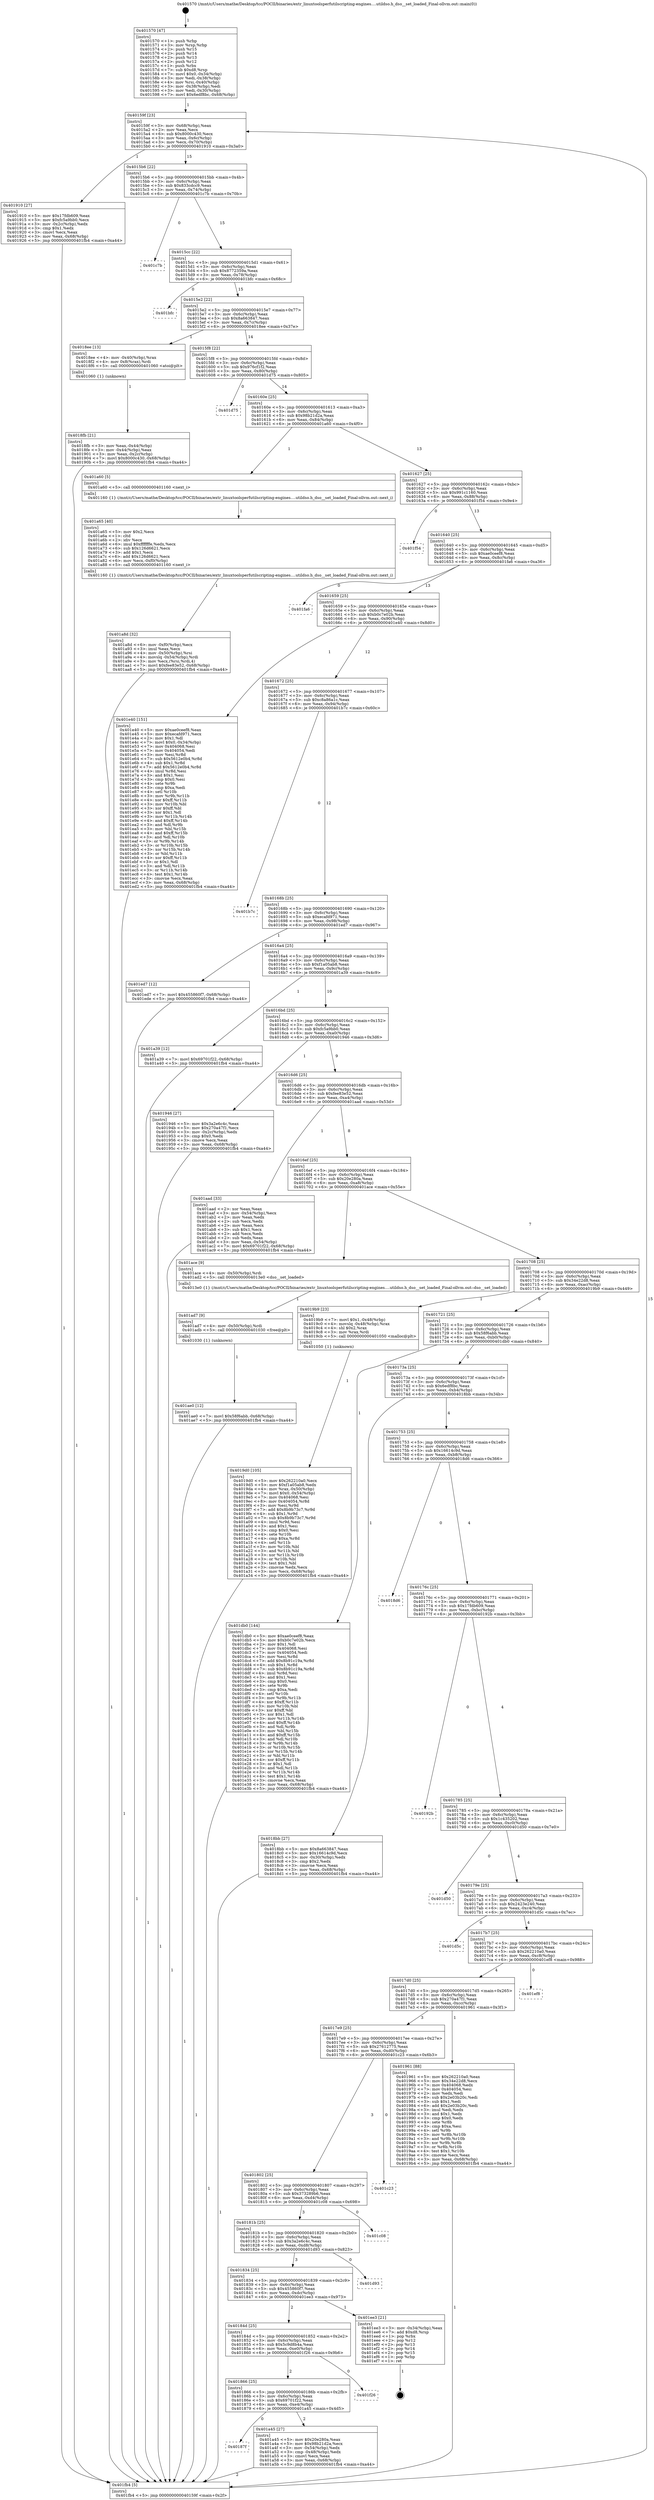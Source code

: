 digraph "0x401570" {
  label = "0x401570 (/mnt/c/Users/mathe/Desktop/tcc/POCII/binaries/extr_linuxtoolsperfutilscripting-engines....utildso.h_dso__set_loaded_Final-ollvm.out::main(0))"
  labelloc = "t"
  node[shape=record]

  Entry [label="",width=0.3,height=0.3,shape=circle,fillcolor=black,style=filled]
  "0x40159f" [label="{
     0x40159f [23]\l
     | [instrs]\l
     &nbsp;&nbsp;0x40159f \<+3\>: mov -0x68(%rbp),%eax\l
     &nbsp;&nbsp;0x4015a2 \<+2\>: mov %eax,%ecx\l
     &nbsp;&nbsp;0x4015a4 \<+6\>: sub $0x8000c430,%ecx\l
     &nbsp;&nbsp;0x4015aa \<+3\>: mov %eax,-0x6c(%rbp)\l
     &nbsp;&nbsp;0x4015ad \<+3\>: mov %ecx,-0x70(%rbp)\l
     &nbsp;&nbsp;0x4015b0 \<+6\>: je 0000000000401910 \<main+0x3a0\>\l
  }"]
  "0x401910" [label="{
     0x401910 [27]\l
     | [instrs]\l
     &nbsp;&nbsp;0x401910 \<+5\>: mov $0x17fdb609,%eax\l
     &nbsp;&nbsp;0x401915 \<+5\>: mov $0xfc5a9bb0,%ecx\l
     &nbsp;&nbsp;0x40191a \<+3\>: mov -0x2c(%rbp),%edx\l
     &nbsp;&nbsp;0x40191d \<+3\>: cmp $0x1,%edx\l
     &nbsp;&nbsp;0x401920 \<+3\>: cmovl %ecx,%eax\l
     &nbsp;&nbsp;0x401923 \<+3\>: mov %eax,-0x68(%rbp)\l
     &nbsp;&nbsp;0x401926 \<+5\>: jmp 0000000000401fb4 \<main+0xa44\>\l
  }"]
  "0x4015b6" [label="{
     0x4015b6 [22]\l
     | [instrs]\l
     &nbsp;&nbsp;0x4015b6 \<+5\>: jmp 00000000004015bb \<main+0x4b\>\l
     &nbsp;&nbsp;0x4015bb \<+3\>: mov -0x6c(%rbp),%eax\l
     &nbsp;&nbsp;0x4015be \<+5\>: sub $0x833cdcc9,%eax\l
     &nbsp;&nbsp;0x4015c3 \<+3\>: mov %eax,-0x74(%rbp)\l
     &nbsp;&nbsp;0x4015c6 \<+6\>: je 0000000000401c7b \<main+0x70b\>\l
  }"]
  Exit [label="",width=0.3,height=0.3,shape=circle,fillcolor=black,style=filled,peripheries=2]
  "0x401c7b" [label="{
     0x401c7b\l
  }", style=dashed]
  "0x4015cc" [label="{
     0x4015cc [22]\l
     | [instrs]\l
     &nbsp;&nbsp;0x4015cc \<+5\>: jmp 00000000004015d1 \<main+0x61\>\l
     &nbsp;&nbsp;0x4015d1 \<+3\>: mov -0x6c(%rbp),%eax\l
     &nbsp;&nbsp;0x4015d4 \<+5\>: sub $0x8772359a,%eax\l
     &nbsp;&nbsp;0x4015d9 \<+3\>: mov %eax,-0x78(%rbp)\l
     &nbsp;&nbsp;0x4015dc \<+6\>: je 0000000000401bfc \<main+0x68c\>\l
  }"]
  "0x401ae0" [label="{
     0x401ae0 [12]\l
     | [instrs]\l
     &nbsp;&nbsp;0x401ae0 \<+7\>: movl $0x58f6abb,-0x68(%rbp)\l
     &nbsp;&nbsp;0x401ae7 \<+5\>: jmp 0000000000401fb4 \<main+0xa44\>\l
  }"]
  "0x401bfc" [label="{
     0x401bfc\l
  }", style=dashed]
  "0x4015e2" [label="{
     0x4015e2 [22]\l
     | [instrs]\l
     &nbsp;&nbsp;0x4015e2 \<+5\>: jmp 00000000004015e7 \<main+0x77\>\l
     &nbsp;&nbsp;0x4015e7 \<+3\>: mov -0x6c(%rbp),%eax\l
     &nbsp;&nbsp;0x4015ea \<+5\>: sub $0x8a663847,%eax\l
     &nbsp;&nbsp;0x4015ef \<+3\>: mov %eax,-0x7c(%rbp)\l
     &nbsp;&nbsp;0x4015f2 \<+6\>: je 00000000004018ee \<main+0x37e\>\l
  }"]
  "0x401ad7" [label="{
     0x401ad7 [9]\l
     | [instrs]\l
     &nbsp;&nbsp;0x401ad7 \<+4\>: mov -0x50(%rbp),%rdi\l
     &nbsp;&nbsp;0x401adb \<+5\>: call 0000000000401030 \<free@plt\>\l
     | [calls]\l
     &nbsp;&nbsp;0x401030 \{1\} (unknown)\l
  }"]
  "0x4018ee" [label="{
     0x4018ee [13]\l
     | [instrs]\l
     &nbsp;&nbsp;0x4018ee \<+4\>: mov -0x40(%rbp),%rax\l
     &nbsp;&nbsp;0x4018f2 \<+4\>: mov 0x8(%rax),%rdi\l
     &nbsp;&nbsp;0x4018f6 \<+5\>: call 0000000000401060 \<atoi@plt\>\l
     | [calls]\l
     &nbsp;&nbsp;0x401060 \{1\} (unknown)\l
  }"]
  "0x4015f8" [label="{
     0x4015f8 [22]\l
     | [instrs]\l
     &nbsp;&nbsp;0x4015f8 \<+5\>: jmp 00000000004015fd \<main+0x8d\>\l
     &nbsp;&nbsp;0x4015fd \<+3\>: mov -0x6c(%rbp),%eax\l
     &nbsp;&nbsp;0x401600 \<+5\>: sub $0x976cf1f2,%eax\l
     &nbsp;&nbsp;0x401605 \<+3\>: mov %eax,-0x80(%rbp)\l
     &nbsp;&nbsp;0x401608 \<+6\>: je 0000000000401d75 \<main+0x805\>\l
  }"]
  "0x401a8d" [label="{
     0x401a8d [32]\l
     | [instrs]\l
     &nbsp;&nbsp;0x401a8d \<+6\>: mov -0xf0(%rbp),%ecx\l
     &nbsp;&nbsp;0x401a93 \<+3\>: imul %eax,%ecx\l
     &nbsp;&nbsp;0x401a96 \<+4\>: mov -0x50(%rbp),%rsi\l
     &nbsp;&nbsp;0x401a9a \<+4\>: movslq -0x54(%rbp),%rdi\l
     &nbsp;&nbsp;0x401a9e \<+3\>: mov %ecx,(%rsi,%rdi,4)\l
     &nbsp;&nbsp;0x401aa1 \<+7\>: movl $0xfee83e52,-0x68(%rbp)\l
     &nbsp;&nbsp;0x401aa8 \<+5\>: jmp 0000000000401fb4 \<main+0xa44\>\l
  }"]
  "0x401d75" [label="{
     0x401d75\l
  }", style=dashed]
  "0x40160e" [label="{
     0x40160e [25]\l
     | [instrs]\l
     &nbsp;&nbsp;0x40160e \<+5\>: jmp 0000000000401613 \<main+0xa3\>\l
     &nbsp;&nbsp;0x401613 \<+3\>: mov -0x6c(%rbp),%eax\l
     &nbsp;&nbsp;0x401616 \<+5\>: sub $0x98b21d2a,%eax\l
     &nbsp;&nbsp;0x40161b \<+6\>: mov %eax,-0x84(%rbp)\l
     &nbsp;&nbsp;0x401621 \<+6\>: je 0000000000401a60 \<main+0x4f0\>\l
  }"]
  "0x401a65" [label="{
     0x401a65 [40]\l
     | [instrs]\l
     &nbsp;&nbsp;0x401a65 \<+5\>: mov $0x2,%ecx\l
     &nbsp;&nbsp;0x401a6a \<+1\>: cltd\l
     &nbsp;&nbsp;0x401a6b \<+2\>: idiv %ecx\l
     &nbsp;&nbsp;0x401a6d \<+6\>: imul $0xfffffffe,%edx,%ecx\l
     &nbsp;&nbsp;0x401a73 \<+6\>: sub $0x126d6621,%ecx\l
     &nbsp;&nbsp;0x401a79 \<+3\>: add $0x1,%ecx\l
     &nbsp;&nbsp;0x401a7c \<+6\>: add $0x126d6621,%ecx\l
     &nbsp;&nbsp;0x401a82 \<+6\>: mov %ecx,-0xf0(%rbp)\l
     &nbsp;&nbsp;0x401a88 \<+5\>: call 0000000000401160 \<next_i\>\l
     | [calls]\l
     &nbsp;&nbsp;0x401160 \{1\} (/mnt/c/Users/mathe/Desktop/tcc/POCII/binaries/extr_linuxtoolsperfutilscripting-engines....utildso.h_dso__set_loaded_Final-ollvm.out::next_i)\l
  }"]
  "0x401a60" [label="{
     0x401a60 [5]\l
     | [instrs]\l
     &nbsp;&nbsp;0x401a60 \<+5\>: call 0000000000401160 \<next_i\>\l
     | [calls]\l
     &nbsp;&nbsp;0x401160 \{1\} (/mnt/c/Users/mathe/Desktop/tcc/POCII/binaries/extr_linuxtoolsperfutilscripting-engines....utildso.h_dso__set_loaded_Final-ollvm.out::next_i)\l
  }"]
  "0x401627" [label="{
     0x401627 [25]\l
     | [instrs]\l
     &nbsp;&nbsp;0x401627 \<+5\>: jmp 000000000040162c \<main+0xbc\>\l
     &nbsp;&nbsp;0x40162c \<+3\>: mov -0x6c(%rbp),%eax\l
     &nbsp;&nbsp;0x40162f \<+5\>: sub $0x991c1160,%eax\l
     &nbsp;&nbsp;0x401634 \<+6\>: mov %eax,-0x88(%rbp)\l
     &nbsp;&nbsp;0x40163a \<+6\>: je 0000000000401f54 \<main+0x9e4\>\l
  }"]
  "0x40187f" [label="{
     0x40187f\l
  }", style=dashed]
  "0x401f54" [label="{
     0x401f54\l
  }", style=dashed]
  "0x401640" [label="{
     0x401640 [25]\l
     | [instrs]\l
     &nbsp;&nbsp;0x401640 \<+5\>: jmp 0000000000401645 \<main+0xd5\>\l
     &nbsp;&nbsp;0x401645 \<+3\>: mov -0x6c(%rbp),%eax\l
     &nbsp;&nbsp;0x401648 \<+5\>: sub $0xae0ceef8,%eax\l
     &nbsp;&nbsp;0x40164d \<+6\>: mov %eax,-0x8c(%rbp)\l
     &nbsp;&nbsp;0x401653 \<+6\>: je 0000000000401fa6 \<main+0xa36\>\l
  }"]
  "0x401a45" [label="{
     0x401a45 [27]\l
     | [instrs]\l
     &nbsp;&nbsp;0x401a45 \<+5\>: mov $0x20e280a,%eax\l
     &nbsp;&nbsp;0x401a4a \<+5\>: mov $0x98b21d2a,%ecx\l
     &nbsp;&nbsp;0x401a4f \<+3\>: mov -0x54(%rbp),%edx\l
     &nbsp;&nbsp;0x401a52 \<+3\>: cmp -0x48(%rbp),%edx\l
     &nbsp;&nbsp;0x401a55 \<+3\>: cmovl %ecx,%eax\l
     &nbsp;&nbsp;0x401a58 \<+3\>: mov %eax,-0x68(%rbp)\l
     &nbsp;&nbsp;0x401a5b \<+5\>: jmp 0000000000401fb4 \<main+0xa44\>\l
  }"]
  "0x401fa6" [label="{
     0x401fa6\l
  }", style=dashed]
  "0x401659" [label="{
     0x401659 [25]\l
     | [instrs]\l
     &nbsp;&nbsp;0x401659 \<+5\>: jmp 000000000040165e \<main+0xee\>\l
     &nbsp;&nbsp;0x40165e \<+3\>: mov -0x6c(%rbp),%eax\l
     &nbsp;&nbsp;0x401661 \<+5\>: sub $0xb0c7e02b,%eax\l
     &nbsp;&nbsp;0x401666 \<+6\>: mov %eax,-0x90(%rbp)\l
     &nbsp;&nbsp;0x40166c \<+6\>: je 0000000000401e40 \<main+0x8d0\>\l
  }"]
  "0x401866" [label="{
     0x401866 [25]\l
     | [instrs]\l
     &nbsp;&nbsp;0x401866 \<+5\>: jmp 000000000040186b \<main+0x2fb\>\l
     &nbsp;&nbsp;0x40186b \<+3\>: mov -0x6c(%rbp),%eax\l
     &nbsp;&nbsp;0x40186e \<+5\>: sub $0x69701f22,%eax\l
     &nbsp;&nbsp;0x401873 \<+6\>: mov %eax,-0xe4(%rbp)\l
     &nbsp;&nbsp;0x401879 \<+6\>: je 0000000000401a45 \<main+0x4d5\>\l
  }"]
  "0x401e40" [label="{
     0x401e40 [151]\l
     | [instrs]\l
     &nbsp;&nbsp;0x401e40 \<+5\>: mov $0xae0ceef8,%eax\l
     &nbsp;&nbsp;0x401e45 \<+5\>: mov $0xecafd971,%ecx\l
     &nbsp;&nbsp;0x401e4a \<+2\>: mov $0x1,%dl\l
     &nbsp;&nbsp;0x401e4c \<+7\>: movl $0x0,-0x34(%rbp)\l
     &nbsp;&nbsp;0x401e53 \<+7\>: mov 0x404068,%esi\l
     &nbsp;&nbsp;0x401e5a \<+7\>: mov 0x404054,%edi\l
     &nbsp;&nbsp;0x401e61 \<+3\>: mov %esi,%r8d\l
     &nbsp;&nbsp;0x401e64 \<+7\>: sub $0x5612e0b4,%r8d\l
     &nbsp;&nbsp;0x401e6b \<+4\>: sub $0x1,%r8d\l
     &nbsp;&nbsp;0x401e6f \<+7\>: add $0x5612e0b4,%r8d\l
     &nbsp;&nbsp;0x401e76 \<+4\>: imul %r8d,%esi\l
     &nbsp;&nbsp;0x401e7a \<+3\>: and $0x1,%esi\l
     &nbsp;&nbsp;0x401e7d \<+3\>: cmp $0x0,%esi\l
     &nbsp;&nbsp;0x401e80 \<+4\>: sete %r9b\l
     &nbsp;&nbsp;0x401e84 \<+3\>: cmp $0xa,%edi\l
     &nbsp;&nbsp;0x401e87 \<+4\>: setl %r10b\l
     &nbsp;&nbsp;0x401e8b \<+3\>: mov %r9b,%r11b\l
     &nbsp;&nbsp;0x401e8e \<+4\>: xor $0xff,%r11b\l
     &nbsp;&nbsp;0x401e92 \<+3\>: mov %r10b,%bl\l
     &nbsp;&nbsp;0x401e95 \<+3\>: xor $0xff,%bl\l
     &nbsp;&nbsp;0x401e98 \<+3\>: xor $0x1,%dl\l
     &nbsp;&nbsp;0x401e9b \<+3\>: mov %r11b,%r14b\l
     &nbsp;&nbsp;0x401e9e \<+4\>: and $0xff,%r14b\l
     &nbsp;&nbsp;0x401ea2 \<+3\>: and %dl,%r9b\l
     &nbsp;&nbsp;0x401ea5 \<+3\>: mov %bl,%r15b\l
     &nbsp;&nbsp;0x401ea8 \<+4\>: and $0xff,%r15b\l
     &nbsp;&nbsp;0x401eac \<+3\>: and %dl,%r10b\l
     &nbsp;&nbsp;0x401eaf \<+3\>: or %r9b,%r14b\l
     &nbsp;&nbsp;0x401eb2 \<+3\>: or %r10b,%r15b\l
     &nbsp;&nbsp;0x401eb5 \<+3\>: xor %r15b,%r14b\l
     &nbsp;&nbsp;0x401eb8 \<+3\>: or %bl,%r11b\l
     &nbsp;&nbsp;0x401ebb \<+4\>: xor $0xff,%r11b\l
     &nbsp;&nbsp;0x401ebf \<+3\>: or $0x1,%dl\l
     &nbsp;&nbsp;0x401ec2 \<+3\>: and %dl,%r11b\l
     &nbsp;&nbsp;0x401ec5 \<+3\>: or %r11b,%r14b\l
     &nbsp;&nbsp;0x401ec8 \<+4\>: test $0x1,%r14b\l
     &nbsp;&nbsp;0x401ecc \<+3\>: cmovne %ecx,%eax\l
     &nbsp;&nbsp;0x401ecf \<+3\>: mov %eax,-0x68(%rbp)\l
     &nbsp;&nbsp;0x401ed2 \<+5\>: jmp 0000000000401fb4 \<main+0xa44\>\l
  }"]
  "0x401672" [label="{
     0x401672 [25]\l
     | [instrs]\l
     &nbsp;&nbsp;0x401672 \<+5\>: jmp 0000000000401677 \<main+0x107\>\l
     &nbsp;&nbsp;0x401677 \<+3\>: mov -0x6c(%rbp),%eax\l
     &nbsp;&nbsp;0x40167a \<+5\>: sub $0xc8a86a1c,%eax\l
     &nbsp;&nbsp;0x40167f \<+6\>: mov %eax,-0x94(%rbp)\l
     &nbsp;&nbsp;0x401685 \<+6\>: je 0000000000401b7c \<main+0x60c\>\l
  }"]
  "0x401f26" [label="{
     0x401f26\l
  }", style=dashed]
  "0x401b7c" [label="{
     0x401b7c\l
  }", style=dashed]
  "0x40168b" [label="{
     0x40168b [25]\l
     | [instrs]\l
     &nbsp;&nbsp;0x40168b \<+5\>: jmp 0000000000401690 \<main+0x120\>\l
     &nbsp;&nbsp;0x401690 \<+3\>: mov -0x6c(%rbp),%eax\l
     &nbsp;&nbsp;0x401693 \<+5\>: sub $0xecafd971,%eax\l
     &nbsp;&nbsp;0x401698 \<+6\>: mov %eax,-0x98(%rbp)\l
     &nbsp;&nbsp;0x40169e \<+6\>: je 0000000000401ed7 \<main+0x967\>\l
  }"]
  "0x40184d" [label="{
     0x40184d [25]\l
     | [instrs]\l
     &nbsp;&nbsp;0x40184d \<+5\>: jmp 0000000000401852 \<main+0x2e2\>\l
     &nbsp;&nbsp;0x401852 \<+3\>: mov -0x6c(%rbp),%eax\l
     &nbsp;&nbsp;0x401855 \<+5\>: sub $0x5c9d8b4a,%eax\l
     &nbsp;&nbsp;0x40185a \<+6\>: mov %eax,-0xe0(%rbp)\l
     &nbsp;&nbsp;0x401860 \<+6\>: je 0000000000401f26 \<main+0x9b6\>\l
  }"]
  "0x401ed7" [label="{
     0x401ed7 [12]\l
     | [instrs]\l
     &nbsp;&nbsp;0x401ed7 \<+7\>: movl $0x455860f7,-0x68(%rbp)\l
     &nbsp;&nbsp;0x401ede \<+5\>: jmp 0000000000401fb4 \<main+0xa44\>\l
  }"]
  "0x4016a4" [label="{
     0x4016a4 [25]\l
     | [instrs]\l
     &nbsp;&nbsp;0x4016a4 \<+5\>: jmp 00000000004016a9 \<main+0x139\>\l
     &nbsp;&nbsp;0x4016a9 \<+3\>: mov -0x6c(%rbp),%eax\l
     &nbsp;&nbsp;0x4016ac \<+5\>: sub $0xf1a05ab8,%eax\l
     &nbsp;&nbsp;0x4016b1 \<+6\>: mov %eax,-0x9c(%rbp)\l
     &nbsp;&nbsp;0x4016b7 \<+6\>: je 0000000000401a39 \<main+0x4c9\>\l
  }"]
  "0x401ee3" [label="{
     0x401ee3 [21]\l
     | [instrs]\l
     &nbsp;&nbsp;0x401ee3 \<+3\>: mov -0x34(%rbp),%eax\l
     &nbsp;&nbsp;0x401ee6 \<+7\>: add $0xd8,%rsp\l
     &nbsp;&nbsp;0x401eed \<+1\>: pop %rbx\l
     &nbsp;&nbsp;0x401eee \<+2\>: pop %r12\l
     &nbsp;&nbsp;0x401ef0 \<+2\>: pop %r13\l
     &nbsp;&nbsp;0x401ef2 \<+2\>: pop %r14\l
     &nbsp;&nbsp;0x401ef4 \<+2\>: pop %r15\l
     &nbsp;&nbsp;0x401ef6 \<+1\>: pop %rbp\l
     &nbsp;&nbsp;0x401ef7 \<+1\>: ret\l
  }"]
  "0x401a39" [label="{
     0x401a39 [12]\l
     | [instrs]\l
     &nbsp;&nbsp;0x401a39 \<+7\>: movl $0x69701f22,-0x68(%rbp)\l
     &nbsp;&nbsp;0x401a40 \<+5\>: jmp 0000000000401fb4 \<main+0xa44\>\l
  }"]
  "0x4016bd" [label="{
     0x4016bd [25]\l
     | [instrs]\l
     &nbsp;&nbsp;0x4016bd \<+5\>: jmp 00000000004016c2 \<main+0x152\>\l
     &nbsp;&nbsp;0x4016c2 \<+3\>: mov -0x6c(%rbp),%eax\l
     &nbsp;&nbsp;0x4016c5 \<+5\>: sub $0xfc5a9bb0,%eax\l
     &nbsp;&nbsp;0x4016ca \<+6\>: mov %eax,-0xa0(%rbp)\l
     &nbsp;&nbsp;0x4016d0 \<+6\>: je 0000000000401946 \<main+0x3d6\>\l
  }"]
  "0x401834" [label="{
     0x401834 [25]\l
     | [instrs]\l
     &nbsp;&nbsp;0x401834 \<+5\>: jmp 0000000000401839 \<main+0x2c9\>\l
     &nbsp;&nbsp;0x401839 \<+3\>: mov -0x6c(%rbp),%eax\l
     &nbsp;&nbsp;0x40183c \<+5\>: sub $0x455860f7,%eax\l
     &nbsp;&nbsp;0x401841 \<+6\>: mov %eax,-0xdc(%rbp)\l
     &nbsp;&nbsp;0x401847 \<+6\>: je 0000000000401ee3 \<main+0x973\>\l
  }"]
  "0x401946" [label="{
     0x401946 [27]\l
     | [instrs]\l
     &nbsp;&nbsp;0x401946 \<+5\>: mov $0x3a2e6c4c,%eax\l
     &nbsp;&nbsp;0x40194b \<+5\>: mov $0x270a47f1,%ecx\l
     &nbsp;&nbsp;0x401950 \<+3\>: mov -0x2c(%rbp),%edx\l
     &nbsp;&nbsp;0x401953 \<+3\>: cmp $0x0,%edx\l
     &nbsp;&nbsp;0x401956 \<+3\>: cmove %ecx,%eax\l
     &nbsp;&nbsp;0x401959 \<+3\>: mov %eax,-0x68(%rbp)\l
     &nbsp;&nbsp;0x40195c \<+5\>: jmp 0000000000401fb4 \<main+0xa44\>\l
  }"]
  "0x4016d6" [label="{
     0x4016d6 [25]\l
     | [instrs]\l
     &nbsp;&nbsp;0x4016d6 \<+5\>: jmp 00000000004016db \<main+0x16b\>\l
     &nbsp;&nbsp;0x4016db \<+3\>: mov -0x6c(%rbp),%eax\l
     &nbsp;&nbsp;0x4016de \<+5\>: sub $0xfee83e52,%eax\l
     &nbsp;&nbsp;0x4016e3 \<+6\>: mov %eax,-0xa4(%rbp)\l
     &nbsp;&nbsp;0x4016e9 \<+6\>: je 0000000000401aad \<main+0x53d\>\l
  }"]
  "0x401d93" [label="{
     0x401d93\l
  }", style=dashed]
  "0x401aad" [label="{
     0x401aad [33]\l
     | [instrs]\l
     &nbsp;&nbsp;0x401aad \<+2\>: xor %eax,%eax\l
     &nbsp;&nbsp;0x401aaf \<+3\>: mov -0x54(%rbp),%ecx\l
     &nbsp;&nbsp;0x401ab2 \<+2\>: mov %eax,%edx\l
     &nbsp;&nbsp;0x401ab4 \<+2\>: sub %ecx,%edx\l
     &nbsp;&nbsp;0x401ab6 \<+2\>: mov %eax,%ecx\l
     &nbsp;&nbsp;0x401ab8 \<+3\>: sub $0x1,%ecx\l
     &nbsp;&nbsp;0x401abb \<+2\>: add %ecx,%edx\l
     &nbsp;&nbsp;0x401abd \<+2\>: sub %edx,%eax\l
     &nbsp;&nbsp;0x401abf \<+3\>: mov %eax,-0x54(%rbp)\l
     &nbsp;&nbsp;0x401ac2 \<+7\>: movl $0x69701f22,-0x68(%rbp)\l
     &nbsp;&nbsp;0x401ac9 \<+5\>: jmp 0000000000401fb4 \<main+0xa44\>\l
  }"]
  "0x4016ef" [label="{
     0x4016ef [25]\l
     | [instrs]\l
     &nbsp;&nbsp;0x4016ef \<+5\>: jmp 00000000004016f4 \<main+0x184\>\l
     &nbsp;&nbsp;0x4016f4 \<+3\>: mov -0x6c(%rbp),%eax\l
     &nbsp;&nbsp;0x4016f7 \<+5\>: sub $0x20e280a,%eax\l
     &nbsp;&nbsp;0x4016fc \<+6\>: mov %eax,-0xa8(%rbp)\l
     &nbsp;&nbsp;0x401702 \<+6\>: je 0000000000401ace \<main+0x55e\>\l
  }"]
  "0x40181b" [label="{
     0x40181b [25]\l
     | [instrs]\l
     &nbsp;&nbsp;0x40181b \<+5\>: jmp 0000000000401820 \<main+0x2b0\>\l
     &nbsp;&nbsp;0x401820 \<+3\>: mov -0x6c(%rbp),%eax\l
     &nbsp;&nbsp;0x401823 \<+5\>: sub $0x3a2e6c4c,%eax\l
     &nbsp;&nbsp;0x401828 \<+6\>: mov %eax,-0xd8(%rbp)\l
     &nbsp;&nbsp;0x40182e \<+6\>: je 0000000000401d93 \<main+0x823\>\l
  }"]
  "0x401ace" [label="{
     0x401ace [9]\l
     | [instrs]\l
     &nbsp;&nbsp;0x401ace \<+4\>: mov -0x50(%rbp),%rdi\l
     &nbsp;&nbsp;0x401ad2 \<+5\>: call 00000000004013e0 \<dso__set_loaded\>\l
     | [calls]\l
     &nbsp;&nbsp;0x4013e0 \{1\} (/mnt/c/Users/mathe/Desktop/tcc/POCII/binaries/extr_linuxtoolsperfutilscripting-engines....utildso.h_dso__set_loaded_Final-ollvm.out::dso__set_loaded)\l
  }"]
  "0x401708" [label="{
     0x401708 [25]\l
     | [instrs]\l
     &nbsp;&nbsp;0x401708 \<+5\>: jmp 000000000040170d \<main+0x19d\>\l
     &nbsp;&nbsp;0x40170d \<+3\>: mov -0x6c(%rbp),%eax\l
     &nbsp;&nbsp;0x401710 \<+5\>: sub $0x34e22d8,%eax\l
     &nbsp;&nbsp;0x401715 \<+6\>: mov %eax,-0xac(%rbp)\l
     &nbsp;&nbsp;0x40171b \<+6\>: je 00000000004019b9 \<main+0x449\>\l
  }"]
  "0x401c08" [label="{
     0x401c08\l
  }", style=dashed]
  "0x4019b9" [label="{
     0x4019b9 [23]\l
     | [instrs]\l
     &nbsp;&nbsp;0x4019b9 \<+7\>: movl $0x1,-0x48(%rbp)\l
     &nbsp;&nbsp;0x4019c0 \<+4\>: movslq -0x48(%rbp),%rax\l
     &nbsp;&nbsp;0x4019c4 \<+4\>: shl $0x2,%rax\l
     &nbsp;&nbsp;0x4019c8 \<+3\>: mov %rax,%rdi\l
     &nbsp;&nbsp;0x4019cb \<+5\>: call 0000000000401050 \<malloc@plt\>\l
     | [calls]\l
     &nbsp;&nbsp;0x401050 \{1\} (unknown)\l
  }"]
  "0x401721" [label="{
     0x401721 [25]\l
     | [instrs]\l
     &nbsp;&nbsp;0x401721 \<+5\>: jmp 0000000000401726 \<main+0x1b6\>\l
     &nbsp;&nbsp;0x401726 \<+3\>: mov -0x6c(%rbp),%eax\l
     &nbsp;&nbsp;0x401729 \<+5\>: sub $0x58f6abb,%eax\l
     &nbsp;&nbsp;0x40172e \<+6\>: mov %eax,-0xb0(%rbp)\l
     &nbsp;&nbsp;0x401734 \<+6\>: je 0000000000401db0 \<main+0x840\>\l
  }"]
  "0x401802" [label="{
     0x401802 [25]\l
     | [instrs]\l
     &nbsp;&nbsp;0x401802 \<+5\>: jmp 0000000000401807 \<main+0x297\>\l
     &nbsp;&nbsp;0x401807 \<+3\>: mov -0x6c(%rbp),%eax\l
     &nbsp;&nbsp;0x40180a \<+5\>: sub $0x373289b6,%eax\l
     &nbsp;&nbsp;0x40180f \<+6\>: mov %eax,-0xd4(%rbp)\l
     &nbsp;&nbsp;0x401815 \<+6\>: je 0000000000401c08 \<main+0x698\>\l
  }"]
  "0x401db0" [label="{
     0x401db0 [144]\l
     | [instrs]\l
     &nbsp;&nbsp;0x401db0 \<+5\>: mov $0xae0ceef8,%eax\l
     &nbsp;&nbsp;0x401db5 \<+5\>: mov $0xb0c7e02b,%ecx\l
     &nbsp;&nbsp;0x401dba \<+2\>: mov $0x1,%dl\l
     &nbsp;&nbsp;0x401dbc \<+7\>: mov 0x404068,%esi\l
     &nbsp;&nbsp;0x401dc3 \<+7\>: mov 0x404054,%edi\l
     &nbsp;&nbsp;0x401dca \<+3\>: mov %esi,%r8d\l
     &nbsp;&nbsp;0x401dcd \<+7\>: add $0x8b91c19a,%r8d\l
     &nbsp;&nbsp;0x401dd4 \<+4\>: sub $0x1,%r8d\l
     &nbsp;&nbsp;0x401dd8 \<+7\>: sub $0x8b91c19a,%r8d\l
     &nbsp;&nbsp;0x401ddf \<+4\>: imul %r8d,%esi\l
     &nbsp;&nbsp;0x401de3 \<+3\>: and $0x1,%esi\l
     &nbsp;&nbsp;0x401de6 \<+3\>: cmp $0x0,%esi\l
     &nbsp;&nbsp;0x401de9 \<+4\>: sete %r9b\l
     &nbsp;&nbsp;0x401ded \<+3\>: cmp $0xa,%edi\l
     &nbsp;&nbsp;0x401df0 \<+4\>: setl %r10b\l
     &nbsp;&nbsp;0x401df4 \<+3\>: mov %r9b,%r11b\l
     &nbsp;&nbsp;0x401df7 \<+4\>: xor $0xff,%r11b\l
     &nbsp;&nbsp;0x401dfb \<+3\>: mov %r10b,%bl\l
     &nbsp;&nbsp;0x401dfe \<+3\>: xor $0xff,%bl\l
     &nbsp;&nbsp;0x401e01 \<+3\>: xor $0x1,%dl\l
     &nbsp;&nbsp;0x401e04 \<+3\>: mov %r11b,%r14b\l
     &nbsp;&nbsp;0x401e07 \<+4\>: and $0xff,%r14b\l
     &nbsp;&nbsp;0x401e0b \<+3\>: and %dl,%r9b\l
     &nbsp;&nbsp;0x401e0e \<+3\>: mov %bl,%r15b\l
     &nbsp;&nbsp;0x401e11 \<+4\>: and $0xff,%r15b\l
     &nbsp;&nbsp;0x401e15 \<+3\>: and %dl,%r10b\l
     &nbsp;&nbsp;0x401e18 \<+3\>: or %r9b,%r14b\l
     &nbsp;&nbsp;0x401e1b \<+3\>: or %r10b,%r15b\l
     &nbsp;&nbsp;0x401e1e \<+3\>: xor %r15b,%r14b\l
     &nbsp;&nbsp;0x401e21 \<+3\>: or %bl,%r11b\l
     &nbsp;&nbsp;0x401e24 \<+4\>: xor $0xff,%r11b\l
     &nbsp;&nbsp;0x401e28 \<+3\>: or $0x1,%dl\l
     &nbsp;&nbsp;0x401e2b \<+3\>: and %dl,%r11b\l
     &nbsp;&nbsp;0x401e2e \<+3\>: or %r11b,%r14b\l
     &nbsp;&nbsp;0x401e31 \<+4\>: test $0x1,%r14b\l
     &nbsp;&nbsp;0x401e35 \<+3\>: cmovne %ecx,%eax\l
     &nbsp;&nbsp;0x401e38 \<+3\>: mov %eax,-0x68(%rbp)\l
     &nbsp;&nbsp;0x401e3b \<+5\>: jmp 0000000000401fb4 \<main+0xa44\>\l
  }"]
  "0x40173a" [label="{
     0x40173a [25]\l
     | [instrs]\l
     &nbsp;&nbsp;0x40173a \<+5\>: jmp 000000000040173f \<main+0x1cf\>\l
     &nbsp;&nbsp;0x40173f \<+3\>: mov -0x6c(%rbp),%eax\l
     &nbsp;&nbsp;0x401742 \<+5\>: sub $0x6edf8bc,%eax\l
     &nbsp;&nbsp;0x401747 \<+6\>: mov %eax,-0xb4(%rbp)\l
     &nbsp;&nbsp;0x40174d \<+6\>: je 00000000004018bb \<main+0x34b\>\l
  }"]
  "0x401c23" [label="{
     0x401c23\l
  }", style=dashed]
  "0x4018bb" [label="{
     0x4018bb [27]\l
     | [instrs]\l
     &nbsp;&nbsp;0x4018bb \<+5\>: mov $0x8a663847,%eax\l
     &nbsp;&nbsp;0x4018c0 \<+5\>: mov $0x16614c9d,%ecx\l
     &nbsp;&nbsp;0x4018c5 \<+3\>: mov -0x30(%rbp),%edx\l
     &nbsp;&nbsp;0x4018c8 \<+3\>: cmp $0x2,%edx\l
     &nbsp;&nbsp;0x4018cb \<+3\>: cmovne %ecx,%eax\l
     &nbsp;&nbsp;0x4018ce \<+3\>: mov %eax,-0x68(%rbp)\l
     &nbsp;&nbsp;0x4018d1 \<+5\>: jmp 0000000000401fb4 \<main+0xa44\>\l
  }"]
  "0x401753" [label="{
     0x401753 [25]\l
     | [instrs]\l
     &nbsp;&nbsp;0x401753 \<+5\>: jmp 0000000000401758 \<main+0x1e8\>\l
     &nbsp;&nbsp;0x401758 \<+3\>: mov -0x6c(%rbp),%eax\l
     &nbsp;&nbsp;0x40175b \<+5\>: sub $0x16614c9d,%eax\l
     &nbsp;&nbsp;0x401760 \<+6\>: mov %eax,-0xb8(%rbp)\l
     &nbsp;&nbsp;0x401766 \<+6\>: je 00000000004018d6 \<main+0x366\>\l
  }"]
  "0x401fb4" [label="{
     0x401fb4 [5]\l
     | [instrs]\l
     &nbsp;&nbsp;0x401fb4 \<+5\>: jmp 000000000040159f \<main+0x2f\>\l
  }"]
  "0x401570" [label="{
     0x401570 [47]\l
     | [instrs]\l
     &nbsp;&nbsp;0x401570 \<+1\>: push %rbp\l
     &nbsp;&nbsp;0x401571 \<+3\>: mov %rsp,%rbp\l
     &nbsp;&nbsp;0x401574 \<+2\>: push %r15\l
     &nbsp;&nbsp;0x401576 \<+2\>: push %r14\l
     &nbsp;&nbsp;0x401578 \<+2\>: push %r13\l
     &nbsp;&nbsp;0x40157a \<+2\>: push %r12\l
     &nbsp;&nbsp;0x40157c \<+1\>: push %rbx\l
     &nbsp;&nbsp;0x40157d \<+7\>: sub $0xd8,%rsp\l
     &nbsp;&nbsp;0x401584 \<+7\>: movl $0x0,-0x34(%rbp)\l
     &nbsp;&nbsp;0x40158b \<+3\>: mov %edi,-0x38(%rbp)\l
     &nbsp;&nbsp;0x40158e \<+4\>: mov %rsi,-0x40(%rbp)\l
     &nbsp;&nbsp;0x401592 \<+3\>: mov -0x38(%rbp),%edi\l
     &nbsp;&nbsp;0x401595 \<+3\>: mov %edi,-0x30(%rbp)\l
     &nbsp;&nbsp;0x401598 \<+7\>: movl $0x6edf8bc,-0x68(%rbp)\l
  }"]
  "0x4018fb" [label="{
     0x4018fb [21]\l
     | [instrs]\l
     &nbsp;&nbsp;0x4018fb \<+3\>: mov %eax,-0x44(%rbp)\l
     &nbsp;&nbsp;0x4018fe \<+3\>: mov -0x44(%rbp),%eax\l
     &nbsp;&nbsp;0x401901 \<+3\>: mov %eax,-0x2c(%rbp)\l
     &nbsp;&nbsp;0x401904 \<+7\>: movl $0x8000c430,-0x68(%rbp)\l
     &nbsp;&nbsp;0x40190b \<+5\>: jmp 0000000000401fb4 \<main+0xa44\>\l
  }"]
  "0x4019d0" [label="{
     0x4019d0 [105]\l
     | [instrs]\l
     &nbsp;&nbsp;0x4019d0 \<+5\>: mov $0x262210a0,%ecx\l
     &nbsp;&nbsp;0x4019d5 \<+5\>: mov $0xf1a05ab8,%edx\l
     &nbsp;&nbsp;0x4019da \<+4\>: mov %rax,-0x50(%rbp)\l
     &nbsp;&nbsp;0x4019de \<+7\>: movl $0x0,-0x54(%rbp)\l
     &nbsp;&nbsp;0x4019e5 \<+7\>: mov 0x404068,%esi\l
     &nbsp;&nbsp;0x4019ec \<+8\>: mov 0x404054,%r8d\l
     &nbsp;&nbsp;0x4019f4 \<+3\>: mov %esi,%r9d\l
     &nbsp;&nbsp;0x4019f7 \<+7\>: add $0x8b9b73c7,%r9d\l
     &nbsp;&nbsp;0x4019fe \<+4\>: sub $0x1,%r9d\l
     &nbsp;&nbsp;0x401a02 \<+7\>: sub $0x8b9b73c7,%r9d\l
     &nbsp;&nbsp;0x401a09 \<+4\>: imul %r9d,%esi\l
     &nbsp;&nbsp;0x401a0d \<+3\>: and $0x1,%esi\l
     &nbsp;&nbsp;0x401a10 \<+3\>: cmp $0x0,%esi\l
     &nbsp;&nbsp;0x401a13 \<+4\>: sete %r10b\l
     &nbsp;&nbsp;0x401a17 \<+4\>: cmp $0xa,%r8d\l
     &nbsp;&nbsp;0x401a1b \<+4\>: setl %r11b\l
     &nbsp;&nbsp;0x401a1f \<+3\>: mov %r10b,%bl\l
     &nbsp;&nbsp;0x401a22 \<+3\>: and %r11b,%bl\l
     &nbsp;&nbsp;0x401a25 \<+3\>: xor %r11b,%r10b\l
     &nbsp;&nbsp;0x401a28 \<+3\>: or %r10b,%bl\l
     &nbsp;&nbsp;0x401a2b \<+3\>: test $0x1,%bl\l
     &nbsp;&nbsp;0x401a2e \<+3\>: cmovne %edx,%ecx\l
     &nbsp;&nbsp;0x401a31 \<+3\>: mov %ecx,-0x68(%rbp)\l
     &nbsp;&nbsp;0x401a34 \<+5\>: jmp 0000000000401fb4 \<main+0xa44\>\l
  }"]
  "0x4018d6" [label="{
     0x4018d6\l
  }", style=dashed]
  "0x40176c" [label="{
     0x40176c [25]\l
     | [instrs]\l
     &nbsp;&nbsp;0x40176c \<+5\>: jmp 0000000000401771 \<main+0x201\>\l
     &nbsp;&nbsp;0x401771 \<+3\>: mov -0x6c(%rbp),%eax\l
     &nbsp;&nbsp;0x401774 \<+5\>: sub $0x17fdb609,%eax\l
     &nbsp;&nbsp;0x401779 \<+6\>: mov %eax,-0xbc(%rbp)\l
     &nbsp;&nbsp;0x40177f \<+6\>: je 000000000040192b \<main+0x3bb\>\l
  }"]
  "0x4017e9" [label="{
     0x4017e9 [25]\l
     | [instrs]\l
     &nbsp;&nbsp;0x4017e9 \<+5\>: jmp 00000000004017ee \<main+0x27e\>\l
     &nbsp;&nbsp;0x4017ee \<+3\>: mov -0x6c(%rbp),%eax\l
     &nbsp;&nbsp;0x4017f1 \<+5\>: sub $0x27612775,%eax\l
     &nbsp;&nbsp;0x4017f6 \<+6\>: mov %eax,-0xd0(%rbp)\l
     &nbsp;&nbsp;0x4017fc \<+6\>: je 0000000000401c23 \<main+0x6b3\>\l
  }"]
  "0x40192b" [label="{
     0x40192b\l
  }", style=dashed]
  "0x401785" [label="{
     0x401785 [25]\l
     | [instrs]\l
     &nbsp;&nbsp;0x401785 \<+5\>: jmp 000000000040178a \<main+0x21a\>\l
     &nbsp;&nbsp;0x40178a \<+3\>: mov -0x6c(%rbp),%eax\l
     &nbsp;&nbsp;0x40178d \<+5\>: sub $0x1c435202,%eax\l
     &nbsp;&nbsp;0x401792 \<+6\>: mov %eax,-0xc0(%rbp)\l
     &nbsp;&nbsp;0x401798 \<+6\>: je 0000000000401d50 \<main+0x7e0\>\l
  }"]
  "0x401961" [label="{
     0x401961 [88]\l
     | [instrs]\l
     &nbsp;&nbsp;0x401961 \<+5\>: mov $0x262210a0,%eax\l
     &nbsp;&nbsp;0x401966 \<+5\>: mov $0x34e22d8,%ecx\l
     &nbsp;&nbsp;0x40196b \<+7\>: mov 0x404068,%edx\l
     &nbsp;&nbsp;0x401972 \<+7\>: mov 0x404054,%esi\l
     &nbsp;&nbsp;0x401979 \<+2\>: mov %edx,%edi\l
     &nbsp;&nbsp;0x40197b \<+6\>: sub $0x2e03b20c,%edi\l
     &nbsp;&nbsp;0x401981 \<+3\>: sub $0x1,%edi\l
     &nbsp;&nbsp;0x401984 \<+6\>: add $0x2e03b20c,%edi\l
     &nbsp;&nbsp;0x40198a \<+3\>: imul %edi,%edx\l
     &nbsp;&nbsp;0x40198d \<+3\>: and $0x1,%edx\l
     &nbsp;&nbsp;0x401990 \<+3\>: cmp $0x0,%edx\l
     &nbsp;&nbsp;0x401993 \<+4\>: sete %r8b\l
     &nbsp;&nbsp;0x401997 \<+3\>: cmp $0xa,%esi\l
     &nbsp;&nbsp;0x40199a \<+4\>: setl %r9b\l
     &nbsp;&nbsp;0x40199e \<+3\>: mov %r8b,%r10b\l
     &nbsp;&nbsp;0x4019a1 \<+3\>: and %r9b,%r10b\l
     &nbsp;&nbsp;0x4019a4 \<+3\>: xor %r9b,%r8b\l
     &nbsp;&nbsp;0x4019a7 \<+3\>: or %r8b,%r10b\l
     &nbsp;&nbsp;0x4019aa \<+4\>: test $0x1,%r10b\l
     &nbsp;&nbsp;0x4019ae \<+3\>: cmovne %ecx,%eax\l
     &nbsp;&nbsp;0x4019b1 \<+3\>: mov %eax,-0x68(%rbp)\l
     &nbsp;&nbsp;0x4019b4 \<+5\>: jmp 0000000000401fb4 \<main+0xa44\>\l
  }"]
  "0x401d50" [label="{
     0x401d50\l
  }", style=dashed]
  "0x40179e" [label="{
     0x40179e [25]\l
     | [instrs]\l
     &nbsp;&nbsp;0x40179e \<+5\>: jmp 00000000004017a3 \<main+0x233\>\l
     &nbsp;&nbsp;0x4017a3 \<+3\>: mov -0x6c(%rbp),%eax\l
     &nbsp;&nbsp;0x4017a6 \<+5\>: sub $0x2423e240,%eax\l
     &nbsp;&nbsp;0x4017ab \<+6\>: mov %eax,-0xc4(%rbp)\l
     &nbsp;&nbsp;0x4017b1 \<+6\>: je 0000000000401d5c \<main+0x7ec\>\l
  }"]
  "0x4017d0" [label="{
     0x4017d0 [25]\l
     | [instrs]\l
     &nbsp;&nbsp;0x4017d0 \<+5\>: jmp 00000000004017d5 \<main+0x265\>\l
     &nbsp;&nbsp;0x4017d5 \<+3\>: mov -0x6c(%rbp),%eax\l
     &nbsp;&nbsp;0x4017d8 \<+5\>: sub $0x270a47f1,%eax\l
     &nbsp;&nbsp;0x4017dd \<+6\>: mov %eax,-0xcc(%rbp)\l
     &nbsp;&nbsp;0x4017e3 \<+6\>: je 0000000000401961 \<main+0x3f1\>\l
  }"]
  "0x401d5c" [label="{
     0x401d5c\l
  }", style=dashed]
  "0x4017b7" [label="{
     0x4017b7 [25]\l
     | [instrs]\l
     &nbsp;&nbsp;0x4017b7 \<+5\>: jmp 00000000004017bc \<main+0x24c\>\l
     &nbsp;&nbsp;0x4017bc \<+3\>: mov -0x6c(%rbp),%eax\l
     &nbsp;&nbsp;0x4017bf \<+5\>: sub $0x262210a0,%eax\l
     &nbsp;&nbsp;0x4017c4 \<+6\>: mov %eax,-0xc8(%rbp)\l
     &nbsp;&nbsp;0x4017ca \<+6\>: je 0000000000401ef8 \<main+0x988\>\l
  }"]
  "0x401ef8" [label="{
     0x401ef8\l
  }", style=dashed]
  Entry -> "0x401570" [label=" 1"]
  "0x40159f" -> "0x401910" [label=" 1"]
  "0x40159f" -> "0x4015b6" [label=" 15"]
  "0x401ee3" -> Exit [label=" 1"]
  "0x4015b6" -> "0x401c7b" [label=" 0"]
  "0x4015b6" -> "0x4015cc" [label=" 15"]
  "0x401ed7" -> "0x401fb4" [label=" 1"]
  "0x4015cc" -> "0x401bfc" [label=" 0"]
  "0x4015cc" -> "0x4015e2" [label=" 15"]
  "0x401e40" -> "0x401fb4" [label=" 1"]
  "0x4015e2" -> "0x4018ee" [label=" 1"]
  "0x4015e2" -> "0x4015f8" [label=" 14"]
  "0x401db0" -> "0x401fb4" [label=" 1"]
  "0x4015f8" -> "0x401d75" [label=" 0"]
  "0x4015f8" -> "0x40160e" [label=" 14"]
  "0x401ae0" -> "0x401fb4" [label=" 1"]
  "0x40160e" -> "0x401a60" [label=" 1"]
  "0x40160e" -> "0x401627" [label=" 13"]
  "0x401ad7" -> "0x401ae0" [label=" 1"]
  "0x401627" -> "0x401f54" [label=" 0"]
  "0x401627" -> "0x401640" [label=" 13"]
  "0x401ace" -> "0x401ad7" [label=" 1"]
  "0x401640" -> "0x401fa6" [label=" 0"]
  "0x401640" -> "0x401659" [label=" 13"]
  "0x401aad" -> "0x401fb4" [label=" 1"]
  "0x401659" -> "0x401e40" [label=" 1"]
  "0x401659" -> "0x401672" [label=" 12"]
  "0x401a65" -> "0x401a8d" [label=" 1"]
  "0x401672" -> "0x401b7c" [label=" 0"]
  "0x401672" -> "0x40168b" [label=" 12"]
  "0x401a60" -> "0x401a65" [label=" 1"]
  "0x40168b" -> "0x401ed7" [label=" 1"]
  "0x40168b" -> "0x4016a4" [label=" 11"]
  "0x401866" -> "0x40187f" [label=" 0"]
  "0x4016a4" -> "0x401a39" [label=" 1"]
  "0x4016a4" -> "0x4016bd" [label=" 10"]
  "0x401866" -> "0x401a45" [label=" 2"]
  "0x4016bd" -> "0x401946" [label=" 1"]
  "0x4016bd" -> "0x4016d6" [label=" 9"]
  "0x40184d" -> "0x401866" [label=" 2"]
  "0x4016d6" -> "0x401aad" [label=" 1"]
  "0x4016d6" -> "0x4016ef" [label=" 8"]
  "0x40184d" -> "0x401f26" [label=" 0"]
  "0x4016ef" -> "0x401ace" [label=" 1"]
  "0x4016ef" -> "0x401708" [label=" 7"]
  "0x401834" -> "0x40184d" [label=" 2"]
  "0x401708" -> "0x4019b9" [label=" 1"]
  "0x401708" -> "0x401721" [label=" 6"]
  "0x401834" -> "0x401ee3" [label=" 1"]
  "0x401721" -> "0x401db0" [label=" 1"]
  "0x401721" -> "0x40173a" [label=" 5"]
  "0x40181b" -> "0x401834" [label=" 3"]
  "0x40173a" -> "0x4018bb" [label=" 1"]
  "0x40173a" -> "0x401753" [label=" 4"]
  "0x4018bb" -> "0x401fb4" [label=" 1"]
  "0x401570" -> "0x40159f" [label=" 1"]
  "0x401fb4" -> "0x40159f" [label=" 15"]
  "0x4018ee" -> "0x4018fb" [label=" 1"]
  "0x4018fb" -> "0x401fb4" [label=" 1"]
  "0x401910" -> "0x401fb4" [label=" 1"]
  "0x401946" -> "0x401fb4" [label=" 1"]
  "0x40181b" -> "0x401d93" [label=" 0"]
  "0x401753" -> "0x4018d6" [label=" 0"]
  "0x401753" -> "0x40176c" [label=" 4"]
  "0x401802" -> "0x40181b" [label=" 3"]
  "0x40176c" -> "0x40192b" [label=" 0"]
  "0x40176c" -> "0x401785" [label=" 4"]
  "0x401802" -> "0x401c08" [label=" 0"]
  "0x401785" -> "0x401d50" [label=" 0"]
  "0x401785" -> "0x40179e" [label=" 4"]
  "0x401a8d" -> "0x401fb4" [label=" 1"]
  "0x40179e" -> "0x401d5c" [label=" 0"]
  "0x40179e" -> "0x4017b7" [label=" 4"]
  "0x4017e9" -> "0x401c23" [label=" 0"]
  "0x4017b7" -> "0x401ef8" [label=" 0"]
  "0x4017b7" -> "0x4017d0" [label=" 4"]
  "0x4017e9" -> "0x401802" [label=" 3"]
  "0x4017d0" -> "0x401961" [label=" 1"]
  "0x4017d0" -> "0x4017e9" [label=" 3"]
  "0x401961" -> "0x401fb4" [label=" 1"]
  "0x4019b9" -> "0x4019d0" [label=" 1"]
  "0x4019d0" -> "0x401fb4" [label=" 1"]
  "0x401a39" -> "0x401fb4" [label=" 1"]
  "0x401a45" -> "0x401fb4" [label=" 2"]
}
